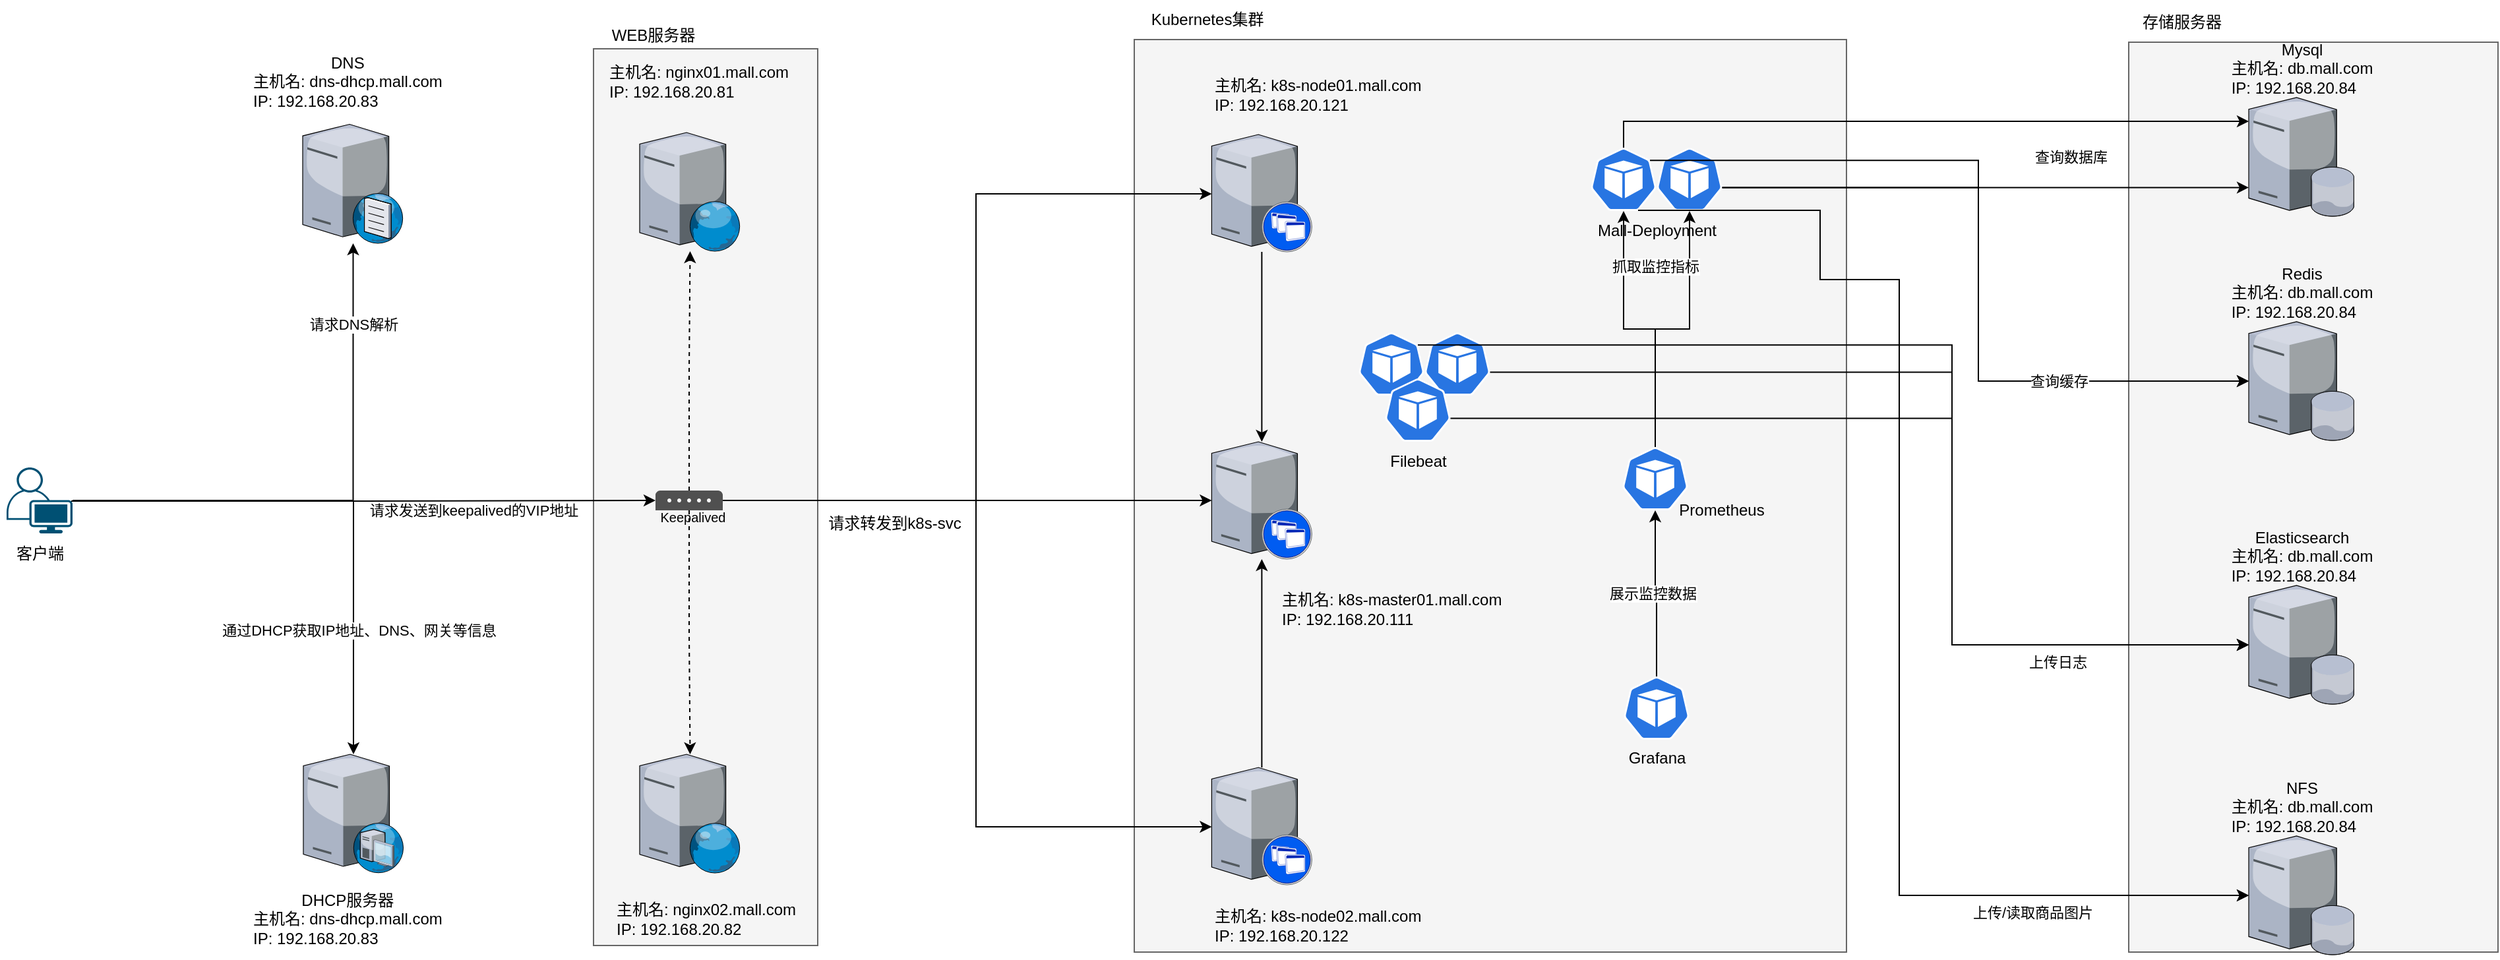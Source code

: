 <mxfile version="26.2.9">
  <diagram name="第 1 页" id="hsgv7myzvoSu3sDjRQEK">
    <mxGraphModel dx="1450" dy="983" grid="1" gridSize="10" guides="1" tooltips="1" connect="1" arrows="1" fold="1" page="1" pageScale="1" pageWidth="827" pageHeight="1169" math="0" shadow="0">
      <root>
        <mxCell id="0" />
        <mxCell id="1" parent="0" />
        <mxCell id="Zzz4y3QXrmfWHirczxOL-18" value="" style="rounded=0;whiteSpace=wrap;html=1;fillColor=#f5f5f5;fontColor=#333333;strokeColor=#666666;" vertex="1" parent="1">
          <mxGeometry x="1654" y="200" width="280" height="690" as="geometry" />
        </mxCell>
        <mxCell id="jp0kO5IZLnnAff3FtfDi-16" value="" style="group" parent="1" vertex="1" connectable="0">
          <mxGeometry x="40" y="522.5" width="60" height="80" as="geometry" />
        </mxCell>
        <mxCell id="jp0kO5IZLnnAff3FtfDi-14" value="" style="points=[[0.35,0,0],[0.98,0.51,0],[1,0.71,0],[0.67,1,0],[0,0.795,0],[0,0.65,0]];verticalLabelPosition=bottom;sketch=0;html=1;verticalAlign=top;aspect=fixed;align=center;pointerEvents=1;shape=mxgraph.cisco19.user;fillColor=#005073;strokeColor=none;" parent="jp0kO5IZLnnAff3FtfDi-16" vertex="1">
          <mxGeometry x="5" width="50" height="50" as="geometry" />
        </mxCell>
        <mxCell id="jp0kO5IZLnnAff3FtfDi-15" value="客户端" style="text;html=1;align=center;verticalAlign=middle;resizable=0;points=[];autosize=1;strokeColor=none;fillColor=none;" parent="jp0kO5IZLnnAff3FtfDi-16" vertex="1">
          <mxGeometry y="50" width="60" height="30" as="geometry" />
        </mxCell>
        <mxCell id="jp0kO5IZLnnAff3FtfDi-34" style="edgeStyle=orthogonalEdgeStyle;rounded=0;orthogonalLoop=1;jettySize=auto;html=1;" parent="1" source="jp0kO5IZLnnAff3FtfDi-14" target="jp0kO5IZLnnAff3FtfDi-39" edge="1">
          <mxGeometry relative="1" as="geometry">
            <mxPoint x="301.692" y="390.032" as="targetPoint" />
          </mxGeometry>
        </mxCell>
        <mxCell id="jp0kO5IZLnnAff3FtfDi-43" value="请求DNS解析" style="edgeLabel;html=1;align=center;verticalAlign=middle;resizable=0;points=[];" parent="jp0kO5IZLnnAff3FtfDi-34" vertex="1" connectable="0">
          <mxGeometry x="0.702" relative="1" as="geometry">
            <mxPoint as="offset" />
          </mxGeometry>
        </mxCell>
        <mxCell id="jp0kO5IZLnnAff3FtfDi-41" style="edgeStyle=orthogonalEdgeStyle;rounded=0;orthogonalLoop=1;jettySize=auto;html=1;exitX=0.98;exitY=0.51;exitDx=0;exitDy=0;exitPerimeter=0;" parent="1" source="jp0kO5IZLnnAff3FtfDi-14" target="jp0kO5IZLnnAff3FtfDi-38" edge="1">
          <mxGeometry relative="1" as="geometry" />
        </mxCell>
        <mxCell id="jp0kO5IZLnnAff3FtfDi-44" value="通过DHCP获取IP地址、DNS、网关等信息" style="edgeLabel;html=1;align=center;verticalAlign=middle;resizable=0;points=[];" parent="jp0kO5IZLnnAff3FtfDi-41" vertex="1" connectable="0">
          <mxGeometry x="0.534" y="4" relative="1" as="geometry">
            <mxPoint as="offset" />
          </mxGeometry>
        </mxCell>
        <mxCell id="jp0kO5IZLnnAff3FtfDi-49" value="" style="group" parent="1" vertex="1" connectable="0">
          <mxGeometry x="230" y="210" width="550" height="680" as="geometry" />
        </mxCell>
        <mxCell id="jp0kO5IZLnnAff3FtfDi-65" value="" style="group" parent="jp0kO5IZLnnAff3FtfDi-49" vertex="1" connectable="0">
          <mxGeometry x="260" y="-30" width="170" height="710" as="geometry" />
        </mxCell>
        <mxCell id="jp0kO5IZLnnAff3FtfDi-62" value="&lt;div&gt;&lt;span style=&quot;background-color: transparent; color: light-dark(rgb(0, 0, 0), rgb(255, 255, 255));&quot;&gt;WEB服务器&lt;/span&gt;&lt;/div&gt;&lt;span style=&quot;text-align: left;&quot;&gt;&lt;/span&gt;" style="text;html=1;align=center;verticalAlign=middle;resizable=0;points=[];autosize=1;strokeColor=none;fillColor=none;" parent="jp0kO5IZLnnAff3FtfDi-65" vertex="1">
          <mxGeometry width="90" height="30" as="geometry" />
        </mxCell>
        <mxCell id="jp0kO5IZLnnAff3FtfDi-59" value="" style="whiteSpace=wrap;html=1;fillColor=#f5f5f5;fontColor=#333333;strokeColor=#666666;" parent="jp0kO5IZLnnAff3FtfDi-65" vertex="1">
          <mxGeometry y="25" width="170" height="680" as="geometry" />
        </mxCell>
        <mxCell id="jp0kO5IZLnnAff3FtfDi-3" value="" style="group" parent="jp0kO5IZLnnAff3FtfDi-49" vertex="1" connectable="0">
          <mxGeometry x="295" y="58.5" width="118.25" height="123" as="geometry" />
        </mxCell>
        <object label="" nginx01="" id="jp0kO5IZLnnAff3FtfDi-1">
          <mxCell style="verticalLabelPosition=bottom;sketch=0;aspect=fixed;html=1;verticalAlign=top;strokeColor=none;align=center;outlineConnect=0;shape=mxgraph.citrix.web_server;" parent="jp0kO5IZLnnAff3FtfDi-3" vertex="1">
            <mxGeometry width="76.5" height="90" as="geometry" />
          </mxCell>
        </object>
        <mxCell id="jp0kO5IZLnnAff3FtfDi-2" value="&lt;div style=&quot;text-align: center;&quot;&gt;&lt;span style=&quot;background-color: transparent; color: light-dark(rgb(0, 0, 0), rgb(255, 255, 255)); text-align: left;&quot;&gt;主机名: nginx01.mall.com&lt;/span&gt;&lt;br&gt;&lt;/div&gt;&lt;div&gt;IP: 192.168.20.81&lt;/div&gt;" style="text;html=1;align=left;verticalAlign=middle;resizable=0;points=[];autosize=1;strokeColor=none;fillColor=none;" parent="jp0kO5IZLnnAff3FtfDi-49" vertex="1">
          <mxGeometry x="270" width="160" height="40" as="geometry" />
        </mxCell>
        <mxCell id="jp0kO5IZLnnAff3FtfDi-48" value="" style="group" parent="jp0kO5IZLnnAff3FtfDi-49" vertex="1" connectable="0">
          <mxGeometry width="170" height="142.5" as="geometry" />
        </mxCell>
        <mxCell id="jp0kO5IZLnnAff3FtfDi-39" value="" style="verticalLabelPosition=bottom;sketch=0;aspect=fixed;html=1;verticalAlign=top;strokeColor=none;align=center;outlineConnect=0;shape=mxgraph.citrix.dns_server;" parent="jp0kO5IZLnnAff3FtfDi-48" vertex="1">
          <mxGeometry x="39.5" y="50" width="76.5" height="92.5" as="geometry" />
        </mxCell>
        <mxCell id="jp0kO5IZLnnAff3FtfDi-40" value="&lt;div style=&quot;text-align: center;&quot;&gt;&lt;span style=&quot;background-color: transparent; color: light-dark(rgb(0, 0, 0), rgb(255, 255, 255));&quot;&gt;DNS&lt;/span&gt;&lt;/div&gt;主机名: dns-dhcp.mall.com&lt;div&gt;IP: 192.168.20.83&lt;br&gt;&lt;/div&gt;" style="text;html=1;align=left;verticalAlign=middle;resizable=0;points=[];autosize=1;strokeColor=none;fillColor=none;" parent="jp0kO5IZLnnAff3FtfDi-48" vertex="1">
          <mxGeometry y="-10" width="170" height="60" as="geometry" />
        </mxCell>
        <mxCell id="jp0kO5IZLnnAff3FtfDi-33" value="&lt;font style=&quot;font-size: 10px;&quot;&gt;Keepalived&lt;/font&gt;" style="text;html=1;align=center;verticalAlign=middle;resizable=0;points=[];autosize=1;strokeColor=none;fillColor=none;fontColor=default;fontFamily=Helvetica;textDirection=ltr;" parent="jp0kO5IZLnnAff3FtfDi-49" vertex="1">
          <mxGeometry x="310" y="330" width="50" height="40" as="geometry" />
        </mxCell>
        <mxCell id="jp0kO5IZLnnAff3FtfDi-77" value="请求转发到k8s-svc" style="text;html=1;align=center;verticalAlign=middle;resizable=0;points=[];autosize=1;strokeColor=none;fillColor=none;" parent="jp0kO5IZLnnAff3FtfDi-49" vertex="1">
          <mxGeometry x="428" y="340" width="120" height="30" as="geometry" />
        </mxCell>
        <mxCell id="jp0kO5IZLnnAff3FtfDi-51" value="" style="group" parent="1" vertex="1" connectable="0">
          <mxGeometry x="230" y="740" width="413.25" height="155" as="geometry" />
        </mxCell>
        <mxCell id="jp0kO5IZLnnAff3FtfDi-4" value="" style="group" parent="jp0kO5IZLnnAff3FtfDi-51" vertex="1" connectable="0">
          <mxGeometry x="295" width="118.25" height="155" as="geometry" />
        </mxCell>
        <object label="" nginx01="" id="jp0kO5IZLnnAff3FtfDi-5">
          <mxCell style="verticalLabelPosition=bottom;sketch=0;aspect=fixed;html=1;verticalAlign=top;strokeColor=none;align=center;outlineConnect=0;shape=mxgraph.citrix.web_server;" parent="jp0kO5IZLnnAff3FtfDi-4" vertex="1">
            <mxGeometry width="76.5" height="90" as="geometry" />
          </mxCell>
        </object>
        <mxCell id="jp0kO5IZLnnAff3FtfDi-6" value="&lt;div&gt;&lt;span style=&quot;text-align: left; background-color: transparent; color: light-dark(rgb(0, 0, 0), rgb(255, 255, 255));&quot;&gt;主机名: nginx02.mall.com&lt;/span&gt;&lt;br&gt;&lt;/div&gt;&lt;div style=&quot;text-align: left;&quot;&gt;IP: 192.168.20.82&lt;/div&gt;" style="text;html=1;align=center;verticalAlign=middle;resizable=0;points=[];autosize=1;strokeColor=none;fillColor=none;" parent="jp0kO5IZLnnAff3FtfDi-4" vertex="1">
          <mxGeometry x="-29.75" y="105" width="160" height="40" as="geometry" />
        </mxCell>
        <mxCell id="jp0kO5IZLnnAff3FtfDi-50" value="" style="group" parent="jp0kO5IZLnnAff3FtfDi-51" vertex="1" connectable="0">
          <mxGeometry width="170" height="155" as="geometry" />
        </mxCell>
        <mxCell id="jp0kO5IZLnnAff3FtfDi-38" value="" style="verticalLabelPosition=bottom;sketch=0;aspect=fixed;html=1;verticalAlign=top;strokeColor=none;align=center;outlineConnect=0;shape=mxgraph.citrix.dhcp_server;" parent="jp0kO5IZLnnAff3FtfDi-50" vertex="1">
          <mxGeometry x="40" width="76" height="90" as="geometry" />
        </mxCell>
        <mxCell id="jp0kO5IZLnnAff3FtfDi-42" value="&lt;div style=&quot;text-align: center;&quot;&gt;&lt;span style=&quot;background-color: transparent; color: light-dark(rgb(0, 0, 0), rgb(255, 255, 255));&quot;&gt;DHCP服务器&lt;/span&gt;&lt;/div&gt;&lt;div style=&quot;text-align: center;&quot;&gt;&lt;span style=&quot;background-color: transparent; color: light-dark(rgb(0, 0, 0), rgb(255, 255, 255));&quot;&gt;主机名: dns-dhcp.mall.com&lt;/span&gt;&lt;/div&gt;&lt;div&gt;IP: 192.168.20.83&lt;/div&gt;" style="text;html=1;align=left;verticalAlign=middle;resizable=0;points=[];autosize=1;strokeColor=none;fillColor=none;" parent="jp0kO5IZLnnAff3FtfDi-50" vertex="1">
          <mxGeometry y="95" width="170" height="60" as="geometry" />
        </mxCell>
        <mxCell id="jp0kO5IZLnnAff3FtfDi-24" value="" style="sketch=0;pointerEvents=1;shadow=0;dashed=0;html=1;strokeColor=none;fillColor=#505050;labelPosition=center;verticalLabelPosition=bottom;verticalAlign=top;outlineConnect=0;align=center;shape=mxgraph.office.communications.voip_gateway;" parent="1" vertex="1">
          <mxGeometry x="537" y="540" width="51" height="15" as="geometry" />
        </mxCell>
        <mxCell id="jp0kO5IZLnnAff3FtfDi-37" style="edgeStyle=orthogonalEdgeStyle;rounded=0;orthogonalLoop=1;jettySize=auto;html=1;exitX=0.98;exitY=0.51;exitDx=0;exitDy=0;exitPerimeter=0;" parent="1" source="jp0kO5IZLnnAff3FtfDi-14" target="jp0kO5IZLnnAff3FtfDi-24" edge="1">
          <mxGeometry relative="1" as="geometry" />
        </mxCell>
        <mxCell id="jp0kO5IZLnnAff3FtfDi-47" value="请求发送到keepalived的VIP地址" style="edgeLabel;html=1;align=center;verticalAlign=middle;resizable=0;points=[];" parent="jp0kO5IZLnnAff3FtfDi-37" vertex="1" connectable="0">
          <mxGeometry x="0.144" y="-1" relative="1" as="geometry">
            <mxPoint x="52" y="6" as="offset" />
          </mxGeometry>
        </mxCell>
        <mxCell id="jp0kO5IZLnnAff3FtfDi-27" style="edgeStyle=orthogonalEdgeStyle;rounded=0;orthogonalLoop=1;jettySize=auto;html=1;dashed=1;" parent="1" source="jp0kO5IZLnnAff3FtfDi-24" target="jp0kO5IZLnnAff3FtfDi-1" edge="1">
          <mxGeometry relative="1" as="geometry" />
        </mxCell>
        <mxCell id="jp0kO5IZLnnAff3FtfDi-29" style="edgeStyle=orthogonalEdgeStyle;rounded=0;orthogonalLoop=1;jettySize=auto;html=1;strokeColor=default;dashed=1;" parent="1" source="jp0kO5IZLnnAff3FtfDi-24" target="jp0kO5IZLnnAff3FtfDi-5" edge="1">
          <mxGeometry relative="1" as="geometry">
            <mxPoint x="563.3" y="555" as="targetPoint" />
          </mxGeometry>
        </mxCell>
        <mxCell id="jp0kO5IZLnnAff3FtfDi-76" value="" style="group" parent="1" vertex="1" connectable="0">
          <mxGeometry x="900" y="168" width="540" height="722" as="geometry" />
        </mxCell>
        <mxCell id="jp0kO5IZLnnAff3FtfDi-57" value="" style="whiteSpace=wrap;html=1;fillColor=#f5f5f5;fontColor=#333333;strokeColor=#666666;" parent="jp0kO5IZLnnAff3FtfDi-76" vertex="1">
          <mxGeometry y="30" width="540" height="692" as="geometry" />
        </mxCell>
        <mxCell id="jp0kO5IZLnnAff3FtfDi-68" style="edgeStyle=orthogonalEdgeStyle;rounded=0;orthogonalLoop=1;jettySize=auto;html=1;" parent="jp0kO5IZLnnAff3FtfDi-76" source="jp0kO5IZLnnAff3FtfDi-52" target="jp0kO5IZLnnAff3FtfDi-53" edge="1">
          <mxGeometry relative="1" as="geometry" />
        </mxCell>
        <mxCell id="jp0kO5IZLnnAff3FtfDi-52" value="" style="verticalLabelPosition=bottom;sketch=0;aspect=fixed;html=1;verticalAlign=top;strokeColor=none;align=center;outlineConnect=0;shape=mxgraph.citrix.xenapp_server;" parent="jp0kO5IZLnnAff3FtfDi-76" vertex="1">
          <mxGeometry x="58.696" y="102" width="76" height="89" as="geometry" />
        </mxCell>
        <mxCell id="jp0kO5IZLnnAff3FtfDi-53" value="" style="verticalLabelPosition=bottom;sketch=0;aspect=fixed;html=1;verticalAlign=top;strokeColor=none;align=center;outlineConnect=0;shape=mxgraph.citrix.xenapp_server;" parent="jp0kO5IZLnnAff3FtfDi-76" vertex="1">
          <mxGeometry x="58.696" y="335" width="76" height="89" as="geometry" />
        </mxCell>
        <mxCell id="jp0kO5IZLnnAff3FtfDi-69" style="edgeStyle=orthogonalEdgeStyle;rounded=0;orthogonalLoop=1;jettySize=auto;html=1;" parent="jp0kO5IZLnnAff3FtfDi-76" source="jp0kO5IZLnnAff3FtfDi-54" target="jp0kO5IZLnnAff3FtfDi-53" edge="1">
          <mxGeometry relative="1" as="geometry" />
        </mxCell>
        <mxCell id="jp0kO5IZLnnAff3FtfDi-54" value="" style="verticalLabelPosition=bottom;sketch=0;aspect=fixed;html=1;verticalAlign=top;strokeColor=none;align=center;outlineConnect=0;shape=mxgraph.citrix.xenapp_server;" parent="jp0kO5IZLnnAff3FtfDi-76" vertex="1">
          <mxGeometry x="58.696" y="582" width="76" height="89" as="geometry" />
        </mxCell>
        <mxCell id="jp0kO5IZLnnAff3FtfDi-55" value="&lt;div style=&quot;text-align: center;&quot;&gt;&lt;span style=&quot;background-color: transparent; color: light-dark(rgb(0, 0, 0), rgb(255, 255, 255)); text-align: left;&quot;&gt;主机名: k8s-node01.mall.com&lt;/span&gt;&lt;br&gt;&lt;/div&gt;&lt;div&gt;IP: 192.168.20.121&lt;/div&gt;" style="text;html=1;align=left;verticalAlign=middle;resizable=0;points=[];autosize=1;strokeColor=none;fillColor=none;" parent="jp0kO5IZLnnAff3FtfDi-76" vertex="1">
          <mxGeometry x="58.696" y="52" width="180" height="40" as="geometry" />
        </mxCell>
        <mxCell id="jp0kO5IZLnnAff3FtfDi-56" value="&lt;div style=&quot;text-align: center;&quot;&gt;&lt;span style=&quot;background-color: transparent; color: light-dark(rgb(0, 0, 0), rgb(255, 255, 255)); text-align: left;&quot;&gt;主机名: k8s-master01.mall.com&lt;/span&gt;&lt;br&gt;&lt;/div&gt;&lt;div&gt;IP: 192.168.20.111&lt;/div&gt;" style="text;html=1;align=left;verticalAlign=middle;resizable=0;points=[];autosize=1;strokeColor=none;fillColor=none;" parent="jp0kO5IZLnnAff3FtfDi-76" vertex="1">
          <mxGeometry x="109.998" y="442" width="190" height="40" as="geometry" />
        </mxCell>
        <mxCell id="jp0kO5IZLnnAff3FtfDi-58" value="Kubernetes集群" style="text;html=1;align=center;verticalAlign=middle;resizable=0;points=[];autosize=1;strokeColor=none;fillColor=none;" parent="jp0kO5IZLnnAff3FtfDi-76" vertex="1">
          <mxGeometry width="110" height="30" as="geometry" />
        </mxCell>
        <mxCell id="jp0kO5IZLnnAff3FtfDi-67" value="&lt;div style=&quot;text-align: center;&quot;&gt;&lt;span style=&quot;background-color: transparent; color: light-dark(rgb(0, 0, 0), rgb(255, 255, 255)); text-align: left;&quot;&gt;主机名: k8s-node02.mall.com&lt;/span&gt;&lt;br&gt;&lt;/div&gt;&lt;div&gt;IP: 192.168.20.122&lt;/div&gt;" style="text;html=1;align=left;verticalAlign=middle;resizable=0;points=[];autosize=1;strokeColor=none;fillColor=none;" parent="jp0kO5IZLnnAff3FtfDi-76" vertex="1">
          <mxGeometry x="58.696" y="682" width="180" height="40" as="geometry" />
        </mxCell>
        <mxCell id="1cv5DayEHRq4SzB9kq6g-19" value="" style="group" parent="jp0kO5IZLnnAff3FtfDi-76" vertex="1" connectable="0">
          <mxGeometry x="341" y="112" width="110" height="78" as="geometry" />
        </mxCell>
        <mxCell id="1cv5DayEHRq4SzB9kq6g-17" value="" style="group" parent="1cv5DayEHRq4SzB9kq6g-19" vertex="1" connectable="0">
          <mxGeometry x="5" width="100" height="48" as="geometry" />
        </mxCell>
        <mxCell id="1cv5DayEHRq4SzB9kq6g-1" value="" style="aspect=fixed;sketch=0;html=1;dashed=0;whitespace=wrap;verticalLabelPosition=bottom;verticalAlign=top;fillColor=#2875E2;strokeColor=#ffffff;points=[[0.005,0.63,0],[0.1,0.2,0],[0.9,0.2,0],[0.5,0,0],[0.995,0.63,0],[0.72,0.99,0],[0.5,1,0],[0.28,0.99,0]];shape=mxgraph.kubernetes.icon2;prIcon=pod" parent="1cv5DayEHRq4SzB9kq6g-17" vertex="1">
          <mxGeometry width="50" height="48" as="geometry" />
        </mxCell>
        <mxCell id="1cv5DayEHRq4SzB9kq6g-2" value="" style="aspect=fixed;sketch=0;html=1;dashed=0;whitespace=wrap;verticalLabelPosition=bottom;verticalAlign=top;fillColor=#2875E2;strokeColor=#ffffff;points=[[0.005,0.63,0],[0.1,0.2,0],[0.9,0.2,0],[0.5,0,0],[0.995,0.63,0],[0.72,0.99,0],[0.5,1,0],[0.28,0.99,0]];shape=mxgraph.kubernetes.icon2;prIcon=pod" parent="1cv5DayEHRq4SzB9kq6g-17" vertex="1">
          <mxGeometry x="50" width="50" height="48" as="geometry" />
        </mxCell>
        <mxCell id="1cv5DayEHRq4SzB9kq6g-18" value="Mall-Deployment" style="text;html=1;align=center;verticalAlign=middle;resizable=0;points=[];autosize=1;strokeColor=none;fillColor=none;" parent="1cv5DayEHRq4SzB9kq6g-19" vertex="1">
          <mxGeometry y="48" width="110" height="30" as="geometry" />
        </mxCell>
        <mxCell id="Zzz4y3QXrmfWHirczxOL-6" value="" style="group" vertex="1" connectable="0" parent="jp0kO5IZLnnAff3FtfDi-76">
          <mxGeometry x="341" y="512" width="110" height="78" as="geometry" />
        </mxCell>
        <mxCell id="Zzz4y3QXrmfWHirczxOL-7" value="" style="group" vertex="1" connectable="0" parent="Zzz4y3QXrmfWHirczxOL-6">
          <mxGeometry x="5" width="100" height="48" as="geometry" />
        </mxCell>
        <mxCell id="Zzz4y3QXrmfWHirczxOL-9" value="" style="aspect=fixed;sketch=0;html=1;dashed=0;whitespace=wrap;verticalLabelPosition=bottom;verticalAlign=top;fillColor=#2875E2;strokeColor=#ffffff;points=[[0.005,0.63,0],[0.1,0.2,0],[0.9,0.2,0],[0.5,0,0],[0.995,0.63,0],[0.72,0.99,0],[0.5,1,0],[0.28,0.99,0]];shape=mxgraph.kubernetes.icon2;prIcon=pod" vertex="1" parent="Zzz4y3QXrmfWHirczxOL-7">
          <mxGeometry x="25" y="1" width="50" height="48" as="geometry" />
        </mxCell>
        <mxCell id="Zzz4y3QXrmfWHirczxOL-10" value="Grafana" style="text;html=1;align=center;verticalAlign=middle;resizable=0;points=[];autosize=1;strokeColor=none;fillColor=none;" vertex="1" parent="Zzz4y3QXrmfWHirczxOL-6">
          <mxGeometry x="20" y="48" width="70" height="30" as="geometry" />
        </mxCell>
        <mxCell id="Zzz4y3QXrmfWHirczxOL-1" value="" style="group" vertex="1" connectable="0" parent="jp0kO5IZLnnAff3FtfDi-76">
          <mxGeometry x="344" y="339" width="110" height="78" as="geometry" />
        </mxCell>
        <mxCell id="Zzz4y3QXrmfWHirczxOL-2" value="" style="group" vertex="1" connectable="0" parent="Zzz4y3QXrmfWHirczxOL-1">
          <mxGeometry x="5" width="100" height="48" as="geometry" />
        </mxCell>
        <mxCell id="Zzz4y3QXrmfWHirczxOL-4" value="" style="aspect=fixed;sketch=0;html=1;dashed=0;whitespace=wrap;verticalLabelPosition=bottom;verticalAlign=top;fillColor=#2875E2;strokeColor=#ffffff;points=[[0.005,0.63,0],[0.1,0.2,0],[0.9,0.2,0],[0.5,0,0],[0.995,0.63,0],[0.72,0.99,0],[0.5,1,0],[0.28,0.99,0]];shape=mxgraph.kubernetes.icon2;prIcon=pod" vertex="1" parent="Zzz4y3QXrmfWHirczxOL-2">
          <mxGeometry x="21" width="50" height="48" as="geometry" />
        </mxCell>
        <mxCell id="Zzz4y3QXrmfWHirczxOL-11" style="edgeStyle=orthogonalEdgeStyle;rounded=0;orthogonalLoop=1;jettySize=auto;html=1;entryX=0.5;entryY=1;entryDx=0;entryDy=0;entryPerimeter=0;" edge="1" parent="jp0kO5IZLnnAff3FtfDi-76" source="Zzz4y3QXrmfWHirczxOL-4" target="1cv5DayEHRq4SzB9kq6g-1">
          <mxGeometry relative="1" as="geometry" />
        </mxCell>
        <mxCell id="Zzz4y3QXrmfWHirczxOL-12" value="" style="edgeStyle=orthogonalEdgeStyle;rounded=0;orthogonalLoop=1;jettySize=auto;html=1;entryX=0.5;entryY=1;entryDx=0;entryDy=0;entryPerimeter=0;" edge="1" parent="jp0kO5IZLnnAff3FtfDi-76" source="Zzz4y3QXrmfWHirczxOL-9" target="Zzz4y3QXrmfWHirczxOL-4">
          <mxGeometry relative="1" as="geometry" />
        </mxCell>
        <mxCell id="Zzz4y3QXrmfWHirczxOL-15" value="展示监控数据" style="edgeLabel;html=1;align=center;verticalAlign=middle;resizable=0;points=[];" vertex="1" connectable="0" parent="Zzz4y3QXrmfWHirczxOL-12">
          <mxGeometry x="0.016" y="2" relative="1" as="geometry">
            <mxPoint as="offset" />
          </mxGeometry>
        </mxCell>
        <mxCell id="Zzz4y3QXrmfWHirczxOL-13" style="edgeStyle=orthogonalEdgeStyle;rounded=0;orthogonalLoop=1;jettySize=auto;html=1;exitX=0.5;exitY=0;exitDx=0;exitDy=0;exitPerimeter=0;entryX=0.5;entryY=1;entryDx=0;entryDy=0;entryPerimeter=0;" edge="1" parent="jp0kO5IZLnnAff3FtfDi-76" source="Zzz4y3QXrmfWHirczxOL-4" target="1cv5DayEHRq4SzB9kq6g-2">
          <mxGeometry relative="1" as="geometry" />
        </mxCell>
        <mxCell id="Zzz4y3QXrmfWHirczxOL-14" value="抓取监控指标" style="edgeLabel;html=1;align=center;verticalAlign=middle;resizable=0;points=[];" vertex="1" connectable="0" parent="Zzz4y3QXrmfWHirczxOL-13">
          <mxGeometry x="-0.447" y="3" relative="1" as="geometry">
            <mxPoint x="3" y="-81" as="offset" />
          </mxGeometry>
        </mxCell>
        <mxCell id="Zzz4y3QXrmfWHirczxOL-5" value="Prometheus" style="text;html=1;align=center;verticalAlign=middle;resizable=0;points=[];autosize=1;strokeColor=none;fillColor=none;" vertex="1" parent="jp0kO5IZLnnAff3FtfDi-76">
          <mxGeometry x="400" y="372" width="90" height="30" as="geometry" />
        </mxCell>
        <mxCell id="Zzz4y3QXrmfWHirczxOL-71" value="" style="group" vertex="1" connectable="0" parent="jp0kO5IZLnnAff3FtfDi-76">
          <mxGeometry x="170" y="252" width="100" height="113" as="geometry" />
        </mxCell>
        <mxCell id="Zzz4y3QXrmfWHirczxOL-67" value="" style="aspect=fixed;sketch=0;html=1;dashed=0;whitespace=wrap;verticalLabelPosition=bottom;verticalAlign=top;fillColor=#2875E2;strokeColor=#ffffff;points=[[0.005,0.63,0],[0.1,0.2,0],[0.9,0.2,0],[0.5,0,0],[0.995,0.63,0],[0.72,0.99,0],[0.5,1,0],[0.28,0.99,0]];shape=mxgraph.kubernetes.icon2;prIcon=pod" vertex="1" parent="Zzz4y3QXrmfWHirczxOL-71">
          <mxGeometry width="50" height="48" as="geometry" />
        </mxCell>
        <mxCell id="Zzz4y3QXrmfWHirczxOL-68" value="" style="aspect=fixed;sketch=0;html=1;dashed=0;whitespace=wrap;verticalLabelPosition=bottom;verticalAlign=top;fillColor=#2875E2;strokeColor=#ffffff;points=[[0.005,0.63,0],[0.1,0.2,0],[0.9,0.2,0],[0.5,0,0],[0.995,0.63,0],[0.72,0.99,0],[0.5,1,0],[0.28,0.99,0]];shape=mxgraph.kubernetes.icon2;prIcon=pod" vertex="1" parent="Zzz4y3QXrmfWHirczxOL-71">
          <mxGeometry x="50" width="50" height="48" as="geometry" />
        </mxCell>
        <mxCell id="Zzz4y3QXrmfWHirczxOL-69" value="" style="aspect=fixed;sketch=0;html=1;dashed=0;whitespace=wrap;verticalLabelPosition=bottom;verticalAlign=top;fillColor=#2875E2;strokeColor=#ffffff;points=[[0.005,0.63,0],[0.1,0.2,0],[0.9,0.2,0],[0.5,0,0],[0.995,0.63,0],[0.72,0.99,0],[0.5,1,0],[0.28,0.99,0]];shape=mxgraph.kubernetes.icon2;prIcon=pod" vertex="1" parent="Zzz4y3QXrmfWHirczxOL-71">
          <mxGeometry x="20" y="35" width="50" height="48" as="geometry" />
        </mxCell>
        <mxCell id="Zzz4y3QXrmfWHirczxOL-70" value="Filebeat" style="text;html=1;align=center;verticalAlign=middle;resizable=0;points=[];autosize=1;strokeColor=none;fillColor=none;" vertex="1" parent="Zzz4y3QXrmfWHirczxOL-71">
          <mxGeometry x="10" y="83" width="70" height="30" as="geometry" />
        </mxCell>
        <mxCell id="jp0kO5IZLnnAff3FtfDi-73" style="edgeStyle=orthogonalEdgeStyle;rounded=0;orthogonalLoop=1;jettySize=auto;html=1;" parent="1" source="jp0kO5IZLnnAff3FtfDi-24" target="jp0kO5IZLnnAff3FtfDi-52" edge="1">
          <mxGeometry relative="1" as="geometry">
            <Array as="points">
              <mxPoint x="780" y="548" />
              <mxPoint x="780" y="315" />
            </Array>
          </mxGeometry>
        </mxCell>
        <mxCell id="jp0kO5IZLnnAff3FtfDi-75" style="edgeStyle=orthogonalEdgeStyle;rounded=0;orthogonalLoop=1;jettySize=auto;html=1;" parent="1" source="jp0kO5IZLnnAff3FtfDi-24" target="jp0kO5IZLnnAff3FtfDi-54" edge="1">
          <mxGeometry relative="1" as="geometry">
            <Array as="points">
              <mxPoint x="780" y="548" />
              <mxPoint x="780" y="795" />
            </Array>
          </mxGeometry>
        </mxCell>
        <mxCell id="jp0kO5IZLnnAff3FtfDi-74" style="edgeStyle=orthogonalEdgeStyle;rounded=0;orthogonalLoop=1;jettySize=auto;html=1;" parent="1" source="jp0kO5IZLnnAff3FtfDi-24" target="jp0kO5IZLnnAff3FtfDi-53" edge="1">
          <mxGeometry relative="1" as="geometry" />
        </mxCell>
        <mxCell id="Zzz4y3QXrmfWHirczxOL-19" value="存储服务器" style="text;html=1;align=center;verticalAlign=middle;resizable=0;points=[];autosize=1;strokeColor=none;fillColor=none;" vertex="1" parent="1">
          <mxGeometry x="1654" y="170" width="80" height="30" as="geometry" />
        </mxCell>
        <mxCell id="Zzz4y3QXrmfWHirczxOL-22" value="" style="group" vertex="1" connectable="0" parent="1">
          <mxGeometry x="1720" y="190" width="130" height="142" as="geometry" />
        </mxCell>
        <mxCell id="Zzz4y3QXrmfWHirczxOL-17" value="" style="verticalLabelPosition=bottom;sketch=0;aspect=fixed;html=1;verticalAlign=top;strokeColor=none;align=center;outlineConnect=0;shape=mxgraph.citrix.database_server;" vertex="1" parent="Zzz4y3QXrmfWHirczxOL-22">
          <mxGeometry x="25" y="52" width="80" height="90" as="geometry" />
        </mxCell>
        <mxCell id="Zzz4y3QXrmfWHirczxOL-21" value="Mysql&lt;br&gt;&lt;div style=&quot;&quot;&gt;&lt;div style=&quot;text-align: left;&quot;&gt;&lt;span style=&quot;background-color: transparent; color: light-dark(rgb(0, 0, 0), rgb(255, 255, 255));&quot;&gt;主机名: db.mall.com&lt;/span&gt;&lt;/div&gt;&lt;span style=&quot;background-color: transparent; color: light-dark(rgb(0, 0, 0), rgb(255, 255, 255));&quot;&gt;&lt;div style=&quot;text-align: left;&quot;&gt;&lt;span style=&quot;background-color: transparent; color: light-dark(rgb(0, 0, 0), rgb(255, 255, 255));&quot;&gt;IP: 192.168.20.84&lt;/span&gt;&lt;/div&gt;&lt;/span&gt;&lt;/div&gt;" style="text;html=1;align=center;verticalAlign=middle;resizable=0;points=[];autosize=1;strokeColor=none;fillColor=none;" vertex="1" parent="Zzz4y3QXrmfWHirczxOL-22">
          <mxGeometry width="130" height="60" as="geometry" />
        </mxCell>
        <mxCell id="Zzz4y3QXrmfWHirczxOL-23" value="" style="group" vertex="1" connectable="0" parent="1">
          <mxGeometry x="1720" y="360" width="130" height="142" as="geometry" />
        </mxCell>
        <mxCell id="Zzz4y3QXrmfWHirczxOL-24" value="" style="verticalLabelPosition=bottom;sketch=0;aspect=fixed;html=1;verticalAlign=top;strokeColor=none;align=center;outlineConnect=0;shape=mxgraph.citrix.database_server;" vertex="1" parent="Zzz4y3QXrmfWHirczxOL-23">
          <mxGeometry x="25" y="52" width="80" height="90" as="geometry" />
        </mxCell>
        <mxCell id="Zzz4y3QXrmfWHirczxOL-25" value="Redis&lt;br&gt;&lt;div style=&quot;&quot;&gt;&lt;div style=&quot;text-align: left;&quot;&gt;&lt;span style=&quot;background-color: transparent; color: light-dark(rgb(0, 0, 0), rgb(255, 255, 255));&quot;&gt;主机名: db.mall.com&lt;/span&gt;&lt;/div&gt;&lt;span style=&quot;background-color: transparent; color: light-dark(rgb(0, 0, 0), rgb(255, 255, 255));&quot;&gt;&lt;div style=&quot;text-align: left;&quot;&gt;&lt;span style=&quot;background-color: transparent; color: light-dark(rgb(0, 0, 0), rgb(255, 255, 255));&quot;&gt;IP: 192.168.20.84&lt;/span&gt;&lt;/div&gt;&lt;/span&gt;&lt;/div&gt;" style="text;html=1;align=center;verticalAlign=middle;resizable=0;points=[];autosize=1;strokeColor=none;fillColor=none;" vertex="1" parent="Zzz4y3QXrmfWHirczxOL-23">
          <mxGeometry width="130" height="60" as="geometry" />
        </mxCell>
        <mxCell id="Zzz4y3QXrmfWHirczxOL-26" value="" style="group" vertex="1" connectable="0" parent="1">
          <mxGeometry x="1720" y="560" width="130" height="142" as="geometry" />
        </mxCell>
        <mxCell id="Zzz4y3QXrmfWHirczxOL-27" value="" style="verticalLabelPosition=bottom;sketch=0;aspect=fixed;html=1;verticalAlign=top;strokeColor=none;align=center;outlineConnect=0;shape=mxgraph.citrix.database_server;" vertex="1" parent="Zzz4y3QXrmfWHirczxOL-26">
          <mxGeometry x="25" y="52" width="80" height="90" as="geometry" />
        </mxCell>
        <mxCell id="Zzz4y3QXrmfWHirczxOL-28" value="Elasticsearch&lt;br&gt;&lt;div style=&quot;&quot;&gt;&lt;div style=&quot;text-align: left;&quot;&gt;&lt;span style=&quot;background-color: transparent; color: light-dark(rgb(0, 0, 0), rgb(255, 255, 255));&quot;&gt;主机名: db.mall.com&lt;/span&gt;&lt;/div&gt;&lt;span style=&quot;background-color: transparent; color: light-dark(rgb(0, 0, 0), rgb(255, 255, 255));&quot;&gt;&lt;div style=&quot;text-align: left;&quot;&gt;&lt;span style=&quot;background-color: transparent; color: light-dark(rgb(0, 0, 0), rgb(255, 255, 255));&quot;&gt;IP: 192.168.20.84&lt;/span&gt;&lt;/div&gt;&lt;/span&gt;&lt;/div&gt;" style="text;html=1;align=center;verticalAlign=middle;resizable=0;points=[];autosize=1;strokeColor=none;fillColor=none;" vertex="1" parent="Zzz4y3QXrmfWHirczxOL-26">
          <mxGeometry width="130" height="60" as="geometry" />
        </mxCell>
        <mxCell id="Zzz4y3QXrmfWHirczxOL-29" value="" style="group" vertex="1" connectable="0" parent="1">
          <mxGeometry x="1720" y="750" width="130" height="142" as="geometry" />
        </mxCell>
        <mxCell id="Zzz4y3QXrmfWHirczxOL-30" value="" style="verticalLabelPosition=bottom;sketch=0;aspect=fixed;html=1;verticalAlign=top;strokeColor=none;align=center;outlineConnect=0;shape=mxgraph.citrix.database_server;" vertex="1" parent="Zzz4y3QXrmfWHirczxOL-29">
          <mxGeometry x="25" y="52" width="80" height="90" as="geometry" />
        </mxCell>
        <mxCell id="Zzz4y3QXrmfWHirczxOL-31" value="NFS&lt;br&gt;&lt;div style=&quot;&quot;&gt;&lt;div style=&quot;text-align: left;&quot;&gt;&lt;span style=&quot;background-color: transparent; color: light-dark(rgb(0, 0, 0), rgb(255, 255, 255));&quot;&gt;主机名: db.mall.com&lt;/span&gt;&lt;/div&gt;&lt;span style=&quot;background-color: transparent; color: light-dark(rgb(0, 0, 0), rgb(255, 255, 255));&quot;&gt;&lt;div style=&quot;text-align: left;&quot;&gt;&lt;span style=&quot;background-color: transparent; color: light-dark(rgb(0, 0, 0), rgb(255, 255, 255));&quot;&gt;IP: 192.168.20.84&lt;/span&gt;&lt;/div&gt;&lt;/span&gt;&lt;/div&gt;" style="text;html=1;align=center;verticalAlign=middle;resizable=0;points=[];autosize=1;strokeColor=none;fillColor=none;" vertex="1" parent="Zzz4y3QXrmfWHirczxOL-29">
          <mxGeometry width="130" height="60" as="geometry" />
        </mxCell>
        <mxCell id="Zzz4y3QXrmfWHirczxOL-32" style="edgeStyle=orthogonalEdgeStyle;rounded=0;orthogonalLoop=1;jettySize=auto;html=1;exitX=0.995;exitY=0.63;exitDx=0;exitDy=0;exitPerimeter=0;" edge="1" parent="1" source="1cv5DayEHRq4SzB9kq6g-2" target="Zzz4y3QXrmfWHirczxOL-17">
          <mxGeometry relative="1" as="geometry">
            <Array as="points">
              <mxPoint x="1640" y="310" />
              <mxPoint x="1640" y="310" />
            </Array>
          </mxGeometry>
        </mxCell>
        <mxCell id="Zzz4y3QXrmfWHirczxOL-33" style="edgeStyle=orthogonalEdgeStyle;rounded=0;orthogonalLoop=1;jettySize=auto;html=1;exitX=0.5;exitY=0;exitDx=0;exitDy=0;exitPerimeter=0;" edge="1" parent="1" source="1cv5DayEHRq4SzB9kq6g-1" target="Zzz4y3QXrmfWHirczxOL-17">
          <mxGeometry relative="1" as="geometry">
            <Array as="points">
              <mxPoint x="1271" y="260" />
            </Array>
          </mxGeometry>
        </mxCell>
        <mxCell id="Zzz4y3QXrmfWHirczxOL-36" value="查询数据库" style="edgeLabel;html=1;align=center;verticalAlign=middle;resizable=0;points=[];" vertex="1" connectable="0" parent="Zzz4y3QXrmfWHirczxOL-33">
          <mxGeometry x="0.151" y="3" relative="1" as="geometry">
            <mxPoint x="74" y="30" as="offset" />
          </mxGeometry>
        </mxCell>
        <mxCell id="Zzz4y3QXrmfWHirczxOL-34" style="edgeStyle=orthogonalEdgeStyle;rounded=0;orthogonalLoop=1;jettySize=auto;html=1;exitX=0.995;exitY=0.63;exitDx=0;exitDy=0;exitPerimeter=0;" edge="1" parent="1" source="1cv5DayEHRq4SzB9kq6g-2" target="Zzz4y3QXrmfWHirczxOL-24">
          <mxGeometry relative="1" as="geometry">
            <Array as="points">
              <mxPoint x="1540" y="310" />
              <mxPoint x="1540" y="457" />
            </Array>
          </mxGeometry>
        </mxCell>
        <mxCell id="Zzz4y3QXrmfWHirczxOL-35" style="edgeStyle=orthogonalEdgeStyle;rounded=0;orthogonalLoop=1;jettySize=auto;html=1;exitX=0.9;exitY=0.2;exitDx=0;exitDy=0;exitPerimeter=0;" edge="1" parent="1" source="1cv5DayEHRq4SzB9kq6g-1" target="Zzz4y3QXrmfWHirczxOL-24">
          <mxGeometry relative="1" as="geometry">
            <Array as="points">
              <mxPoint x="1540" y="290" />
              <mxPoint x="1540" y="457" />
            </Array>
          </mxGeometry>
        </mxCell>
        <mxCell id="Zzz4y3QXrmfWHirczxOL-37" value="查询缓存" style="edgeLabel;html=1;align=center;verticalAlign=middle;resizable=0;points=[];" vertex="1" connectable="0" parent="Zzz4y3QXrmfWHirczxOL-35">
          <mxGeometry x="0.477" y="1" relative="1" as="geometry">
            <mxPoint x="18" y="1" as="offset" />
          </mxGeometry>
        </mxCell>
        <mxCell id="Zzz4y3QXrmfWHirczxOL-73" style="edgeStyle=orthogonalEdgeStyle;rounded=0;orthogonalLoop=1;jettySize=auto;html=1;exitX=0.995;exitY=0.63;exitDx=0;exitDy=0;exitPerimeter=0;" edge="1" parent="1" source="Zzz4y3QXrmfWHirczxOL-68" target="Zzz4y3QXrmfWHirczxOL-27">
          <mxGeometry relative="1" as="geometry">
            <Array as="points">
              <mxPoint x="1520" y="450" />
              <mxPoint x="1520" y="657" />
            </Array>
          </mxGeometry>
        </mxCell>
        <mxCell id="Zzz4y3QXrmfWHirczxOL-74" style="edgeStyle=orthogonalEdgeStyle;rounded=0;orthogonalLoop=1;jettySize=auto;html=1;exitX=0.9;exitY=0.2;exitDx=0;exitDy=0;exitPerimeter=0;" edge="1" parent="1" source="Zzz4y3QXrmfWHirczxOL-67" target="Zzz4y3QXrmfWHirczxOL-27">
          <mxGeometry relative="1" as="geometry">
            <Array as="points">
              <mxPoint x="1520" y="430" />
              <mxPoint x="1520" y="657" />
            </Array>
          </mxGeometry>
        </mxCell>
        <mxCell id="Zzz4y3QXrmfWHirczxOL-75" style="edgeStyle=orthogonalEdgeStyle;rounded=0;orthogonalLoop=1;jettySize=auto;html=1;exitX=0.995;exitY=0.63;exitDx=0;exitDy=0;exitPerimeter=0;" edge="1" parent="1" source="Zzz4y3QXrmfWHirczxOL-69" target="Zzz4y3QXrmfWHirczxOL-27">
          <mxGeometry relative="1" as="geometry">
            <Array as="points">
              <mxPoint x="1520" y="485" />
              <mxPoint x="1520" y="657" />
            </Array>
          </mxGeometry>
        </mxCell>
        <mxCell id="Zzz4y3QXrmfWHirczxOL-76" value="上传日志" style="edgeLabel;html=1;align=center;verticalAlign=middle;resizable=0;points=[];" vertex="1" connectable="0" parent="Zzz4y3QXrmfWHirczxOL-75">
          <mxGeometry x="0.539" y="-1" relative="1" as="geometry">
            <mxPoint x="34" y="12" as="offset" />
          </mxGeometry>
        </mxCell>
        <mxCell id="Zzz4y3QXrmfWHirczxOL-77" style="edgeStyle=orthogonalEdgeStyle;rounded=0;orthogonalLoop=1;jettySize=auto;html=1;exitX=0.72;exitY=0.99;exitDx=0;exitDy=0;exitPerimeter=0;" edge="1" parent="1" source="1cv5DayEHRq4SzB9kq6g-1" target="Zzz4y3QXrmfWHirczxOL-30">
          <mxGeometry relative="1" as="geometry">
            <Array as="points">
              <mxPoint x="1420" y="328" />
              <mxPoint x="1420" y="380" />
              <mxPoint x="1480" y="380" />
              <mxPoint x="1480" y="847" />
            </Array>
          </mxGeometry>
        </mxCell>
        <mxCell id="Zzz4y3QXrmfWHirczxOL-78" style="edgeStyle=orthogonalEdgeStyle;rounded=0;orthogonalLoop=1;jettySize=auto;html=1;exitX=0.72;exitY=0.99;exitDx=0;exitDy=0;exitPerimeter=0;" edge="1" parent="1" source="1cv5DayEHRq4SzB9kq6g-2" target="Zzz4y3QXrmfWHirczxOL-30">
          <mxGeometry relative="1" as="geometry">
            <Array as="points">
              <mxPoint x="1420" y="328" />
              <mxPoint x="1420" y="380" />
              <mxPoint x="1480" y="380" />
              <mxPoint x="1480" y="847" />
            </Array>
          </mxGeometry>
        </mxCell>
        <mxCell id="Zzz4y3QXrmfWHirczxOL-79" value="上传/读取商品图片" style="edgeLabel;html=1;align=center;verticalAlign=middle;resizable=0;points=[];" vertex="1" connectable="0" parent="Zzz4y3QXrmfWHirczxOL-78">
          <mxGeometry x="0.58" y="-4" relative="1" as="geometry">
            <mxPoint x="32" y="9" as="offset" />
          </mxGeometry>
        </mxCell>
      </root>
    </mxGraphModel>
  </diagram>
</mxfile>
